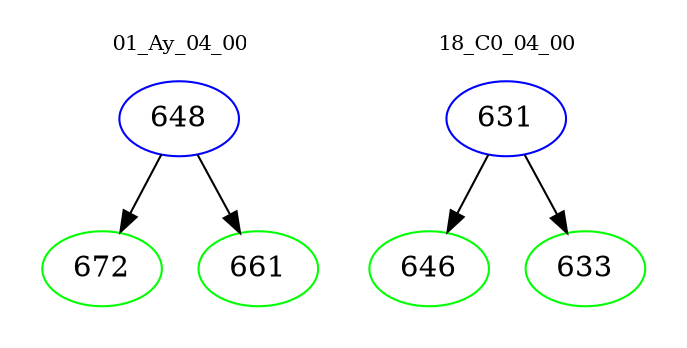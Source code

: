 digraph{
subgraph cluster_0 {
color = white
label = "01_Ay_04_00";
fontsize=10;
T0_648 [label="648", color="blue"]
T0_648 -> T0_672 [color="black"]
T0_672 [label="672", color="green"]
T0_648 -> T0_661 [color="black"]
T0_661 [label="661", color="green"]
}
subgraph cluster_1 {
color = white
label = "18_C0_04_00";
fontsize=10;
T1_631 [label="631", color="blue"]
T1_631 -> T1_646 [color="black"]
T1_646 [label="646", color="green"]
T1_631 -> T1_633 [color="black"]
T1_633 [label="633", color="green"]
}
}
